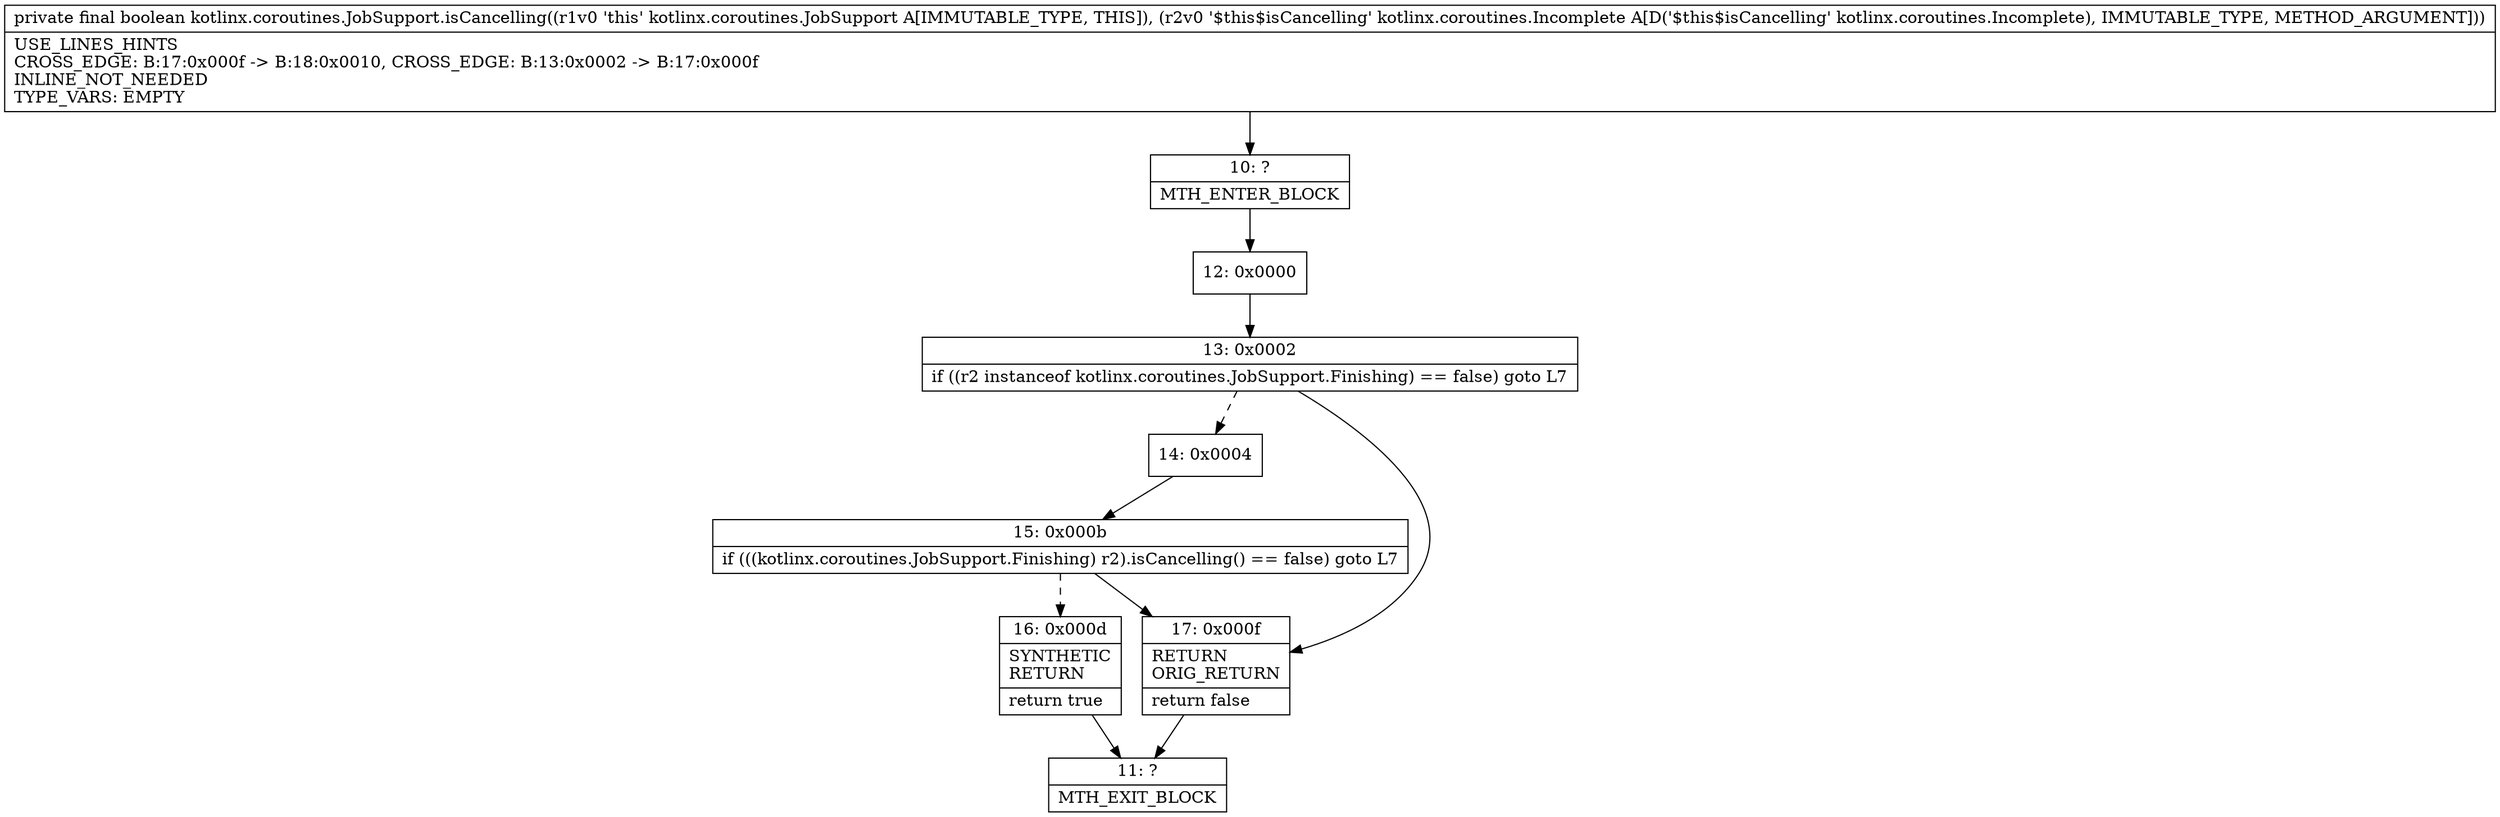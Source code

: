 digraph "CFG forkotlinx.coroutines.JobSupport.isCancelling(Lkotlinx\/coroutines\/Incomplete;)Z" {
Node_10 [shape=record,label="{10\:\ ?|MTH_ENTER_BLOCK\l}"];
Node_12 [shape=record,label="{12\:\ 0x0000}"];
Node_13 [shape=record,label="{13\:\ 0x0002|if ((r2 instanceof kotlinx.coroutines.JobSupport.Finishing) == false) goto L7\l}"];
Node_14 [shape=record,label="{14\:\ 0x0004}"];
Node_15 [shape=record,label="{15\:\ 0x000b|if (((kotlinx.coroutines.JobSupport.Finishing) r2).isCancelling() == false) goto L7\l}"];
Node_16 [shape=record,label="{16\:\ 0x000d|SYNTHETIC\lRETURN\l|return true\l}"];
Node_11 [shape=record,label="{11\:\ ?|MTH_EXIT_BLOCK\l}"];
Node_17 [shape=record,label="{17\:\ 0x000f|RETURN\lORIG_RETURN\l|return false\l}"];
MethodNode[shape=record,label="{private final boolean kotlinx.coroutines.JobSupport.isCancelling((r1v0 'this' kotlinx.coroutines.JobSupport A[IMMUTABLE_TYPE, THIS]), (r2v0 '$this$isCancelling' kotlinx.coroutines.Incomplete A[D('$this$isCancelling' kotlinx.coroutines.Incomplete), IMMUTABLE_TYPE, METHOD_ARGUMENT]))  | USE_LINES_HINTS\lCROSS_EDGE: B:17:0x000f \-\> B:18:0x0010, CROSS_EDGE: B:13:0x0002 \-\> B:17:0x000f\lINLINE_NOT_NEEDED\lTYPE_VARS: EMPTY\l}"];
MethodNode -> Node_10;Node_10 -> Node_12;
Node_12 -> Node_13;
Node_13 -> Node_14[style=dashed];
Node_13 -> Node_17;
Node_14 -> Node_15;
Node_15 -> Node_16[style=dashed];
Node_15 -> Node_17;
Node_16 -> Node_11;
Node_17 -> Node_11;
}

